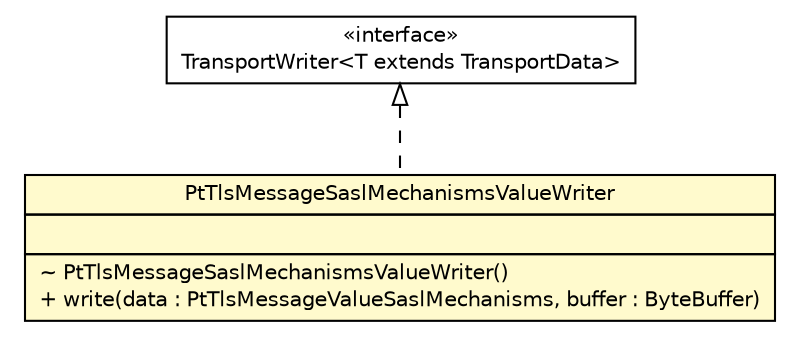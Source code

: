 #!/usr/local/bin/dot
#
# Class diagram 
# Generated by UMLGraph version R5_6 (http://www.umlgraph.org/)
#

digraph G {
	edge [fontname="Helvetica",fontsize=10,labelfontname="Helvetica",labelfontsize=10];
	node [fontname="Helvetica",fontsize=10,shape=plaintext];
	nodesep=0.25;
	ranksep=0.5;
	// de.hsbremen.tc.tnc.message.t.serialize.bytebuffer.TransportWriter<T extends de.hsbremen.tc.tnc.message.t.TransportData>
	c140044 [label=<<table title="de.hsbremen.tc.tnc.message.t.serialize.bytebuffer.TransportWriter" border="0" cellborder="1" cellspacing="0" cellpadding="2" port="p" href="../../../../../../../de/hsbremen/tc/tnc/message/t/serialize/bytebuffer/TransportWriter.html">
		<tr><td><table border="0" cellspacing="0" cellpadding="1">
<tr><td align="center" balign="center"> &#171;interface&#187; </td></tr>
<tr><td align="center" balign="center"> TransportWriter&lt;T extends TransportData&gt; </td></tr>
		</table></td></tr>
		</table>>, URL="../../../../../../../de/hsbremen/tc/tnc/message/t/serialize/bytebuffer/TransportWriter.html", fontname="Helvetica", fontcolor="black", fontsize=10.0];
	// org.ietf.nea.pt.serialize.writer.bytebuffer.PtTlsMessageSaslMechanismsValueWriter
	c140096 [label=<<table title="org.ietf.nea.pt.serialize.writer.bytebuffer.PtTlsMessageSaslMechanismsValueWriter" border="0" cellborder="1" cellspacing="0" cellpadding="2" port="p" bgcolor="lemonChiffon" href="./PtTlsMessageSaslMechanismsValueWriter.html">
		<tr><td><table border="0" cellspacing="0" cellpadding="1">
<tr><td align="center" balign="center"> PtTlsMessageSaslMechanismsValueWriter </td></tr>
		</table></td></tr>
		<tr><td><table border="0" cellspacing="0" cellpadding="1">
<tr><td align="left" balign="left">  </td></tr>
		</table></td></tr>
		<tr><td><table border="0" cellspacing="0" cellpadding="1">
<tr><td align="left" balign="left"> ~ PtTlsMessageSaslMechanismsValueWriter() </td></tr>
<tr><td align="left" balign="left"> + write(data : PtTlsMessageValueSaslMechanisms, buffer : ByteBuffer) </td></tr>
		</table></td></tr>
		</table>>, URL="./PtTlsMessageSaslMechanismsValueWriter.html", fontname="Helvetica", fontcolor="black", fontsize=10.0];
	//org.ietf.nea.pt.serialize.writer.bytebuffer.PtTlsMessageSaslMechanismsValueWriter implements de.hsbremen.tc.tnc.message.t.serialize.bytebuffer.TransportWriter<T extends de.hsbremen.tc.tnc.message.t.TransportData>
	c140044:p -> c140096:p [dir=back,arrowtail=empty,style=dashed];
}


